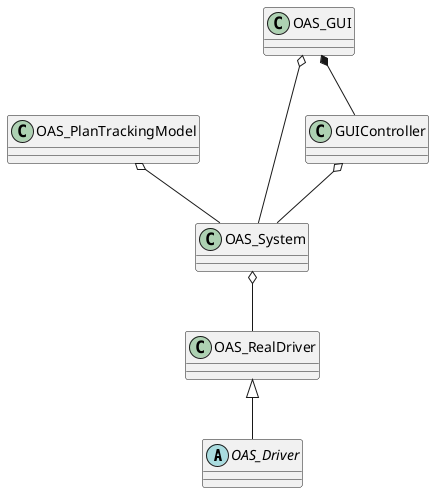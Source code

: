 @startuml
abstract class OAS_Driver 
class  OAS_System
class  OAS_RealDriver
class  OAS_PlanTrackingModel
class  OAS_GUI
class  GUIController 

OAS_RealDriver <|-- OAS_Driver
OAS_System o-- OAS_RealDriver
OAS_GUI o--  OAS_System
OAS_PlanTrackingModel o-- OAS_System
OAS_GUI *-- GUIController
GUIController   o-- OAS_System








@enduml